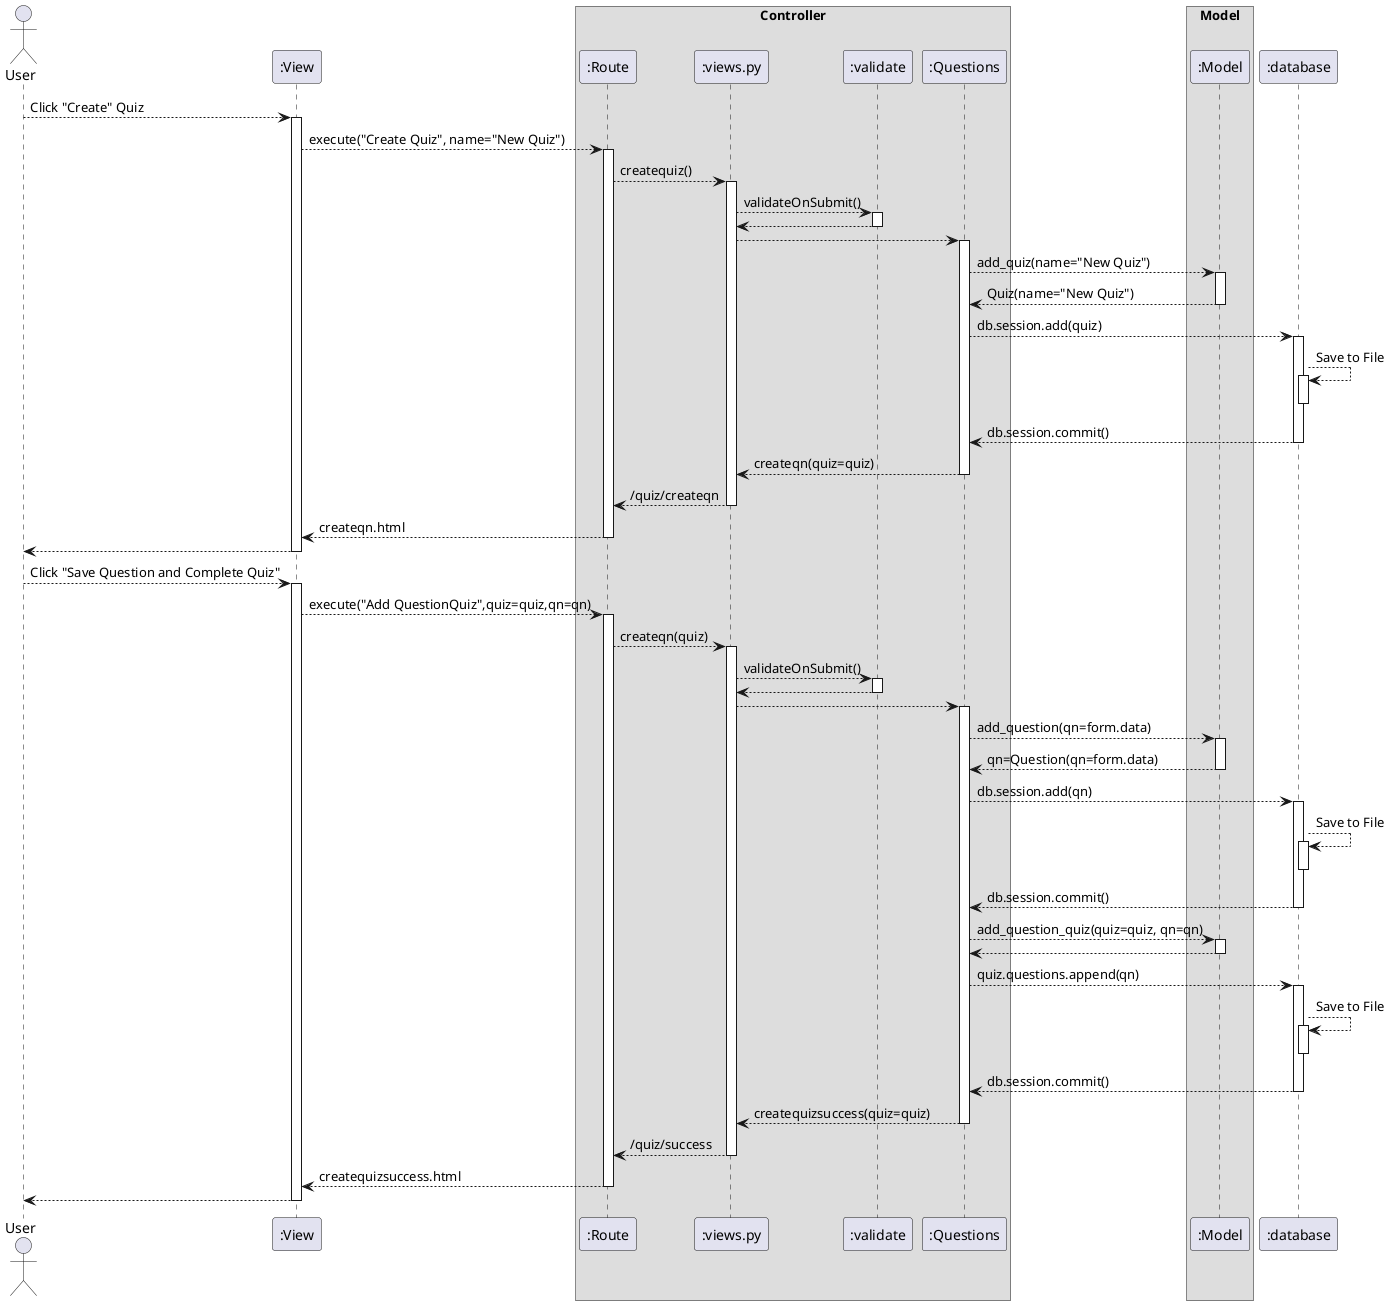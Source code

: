 @startuml
Actor User as user
Participant ":View" as view
box Controller
participant ":Route" as Route
participant ":views.py" as views
participant ":validate" as validate
participant ":Questions" as qns
end box
box Model
Participant ":Model" as model
end box
Participant ":database" as database


user --> view : Click "Create" Quiz
activate view

view --> Route : execute("Create Quiz", name="New Quiz")
activate Route

Route --> views : createquiz()
activate views

views --> validate : validateOnSubmit()
activate validate

validate --> views
deactivate validate

views --> qns
activate qns

qns --> model : add_quiz(name="New Quiz")
activate model

model --> qns : Quiz(name="New Quiz")
deactivate model

qns --> database : db.session.add(quiz)
activate database

database --> database : Save to File
activate database
deactivate database

database --> qns : db.session.commit()
deactivate database

qns --> views : createqn(quiz=quiz)
deactivate qns

views --> Route : /quiz/createqn
deactivate views

Route --> view : createqn.html
deactivate Route

view --> user
deactivate view



user --> view : Click "Save Question and Complete Quiz"
activate view

view --> Route : execute("Add QuestionQuiz",quiz=quiz,qn=qn)
activate Route

Route --> views : createqn(quiz)
activate views

views --> validate : validateOnSubmit()
activate validate

validate --> views
deactivate validate

views --> qns
activate qns

qns --> model : add_question(qn=form.data)
activate model

model --> qns : qn=Question(qn=form.data)
deactivate model

qns --> database : db.session.add(qn)
activate database

database --> database : Save to File
activate database
deactivate database

database --> qns : db.session.commit()
deactivate database

qns --> model : add_question_quiz(quiz=quiz, qn=qn)
activate model

model --> qns
deactivate model

qns --> database : quiz.questions.append(qn)
activate database

database --> database : Save to File
activate database
deactivate database

database --> qns : db.session.commit()
deactivate database

qns --> views : createquizsuccess(quiz=quiz)
deactivate qns

views --> Route : /quiz/success
deactivate views

Route --> view : createquizsuccess.html
deactivate Route

view --> user
deactivate view

@enduml